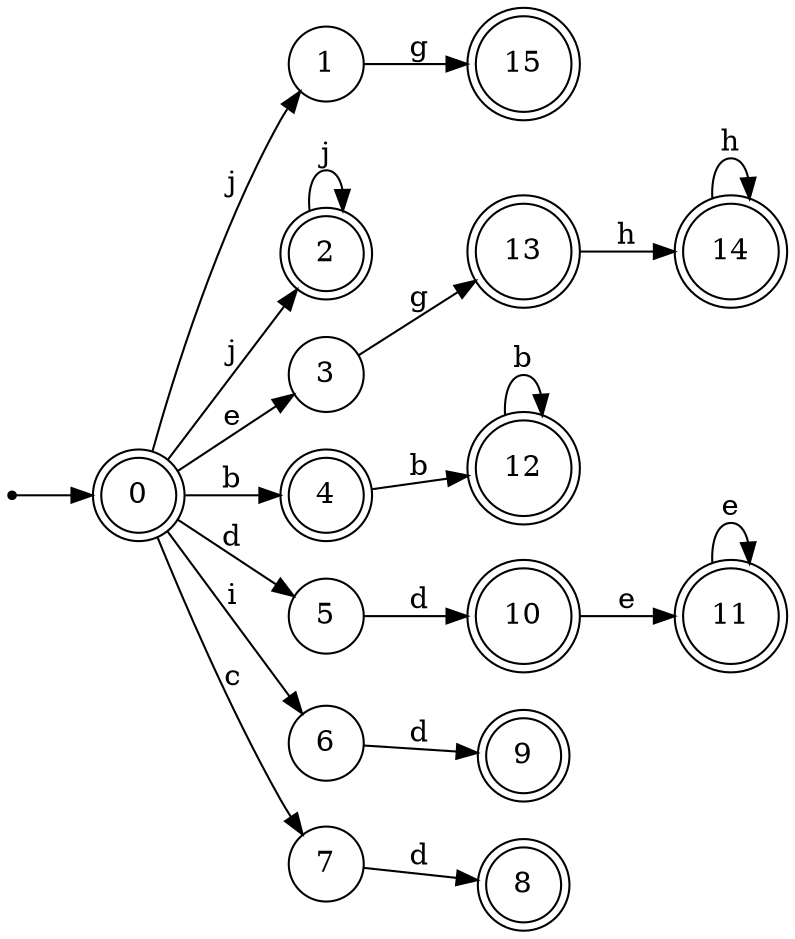 digraph finite_state_machine {
rankdir=LR;
size="20,20";
node [shape = point]; "dummy0"
node [shape = doublecircle]; "0";"dummy0" -> "0";
node [shape = circle]; "1";
node [shape = doublecircle]; "2";node [shape = circle]; "3";
node [shape = doublecircle]; "4";node [shape = circle]; "5";
node [shape = circle]; "6";
node [shape = circle]; "7";
node [shape = doublecircle]; "8";node [shape = doublecircle]; "9";node [shape = doublecircle]; "10";node [shape = doublecircle]; "11";node [shape = doublecircle]; "12";node [shape = doublecircle]; "13";node [shape = doublecircle]; "14";node [shape = doublecircle]; "15";"0" -> "1" [label = "j"];
 "0" -> "2" [label = "j"];
 "0" -> "3" [label = "e"];
 "0" -> "4" [label = "b"];
 "0" -> "5" [label = "d"];
 "0" -> "6" [label = "i"];
 "0" -> "7" [label = "c"];
 "7" -> "8" [label = "d"];
 "6" -> "9" [label = "d"];
 "5" -> "10" [label = "d"];
 "10" -> "11" [label = "e"];
 "11" -> "11" [label = "e"];
 "4" -> "12" [label = "b"];
 "12" -> "12" [label = "b"];
 "3" -> "13" [label = "g"];
 "13" -> "14" [label = "h"];
 "14" -> "14" [label = "h"];
 "2" -> "2" [label = "j"];
 "1" -> "15" [label = "g"];
 }

